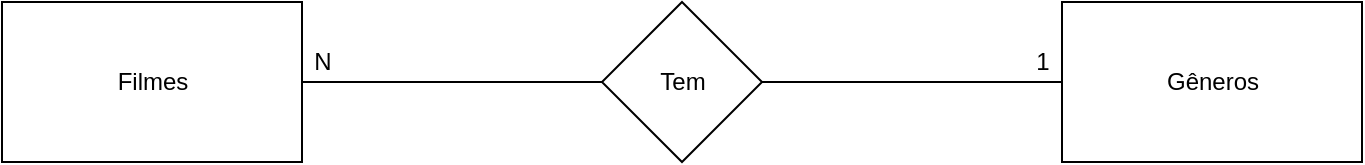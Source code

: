 <mxfile version="14.1.8" type="device"><diagram id="ZZUbkCrLPFZlqJGfF9CO" name="Página-1"><mxGraphModel dx="852" dy="494" grid="1" gridSize="10" guides="1" tooltips="1" connect="1" arrows="1" fold="1" page="1" pageScale="1" pageWidth="827" pageHeight="1169" math="0" shadow="0"><root><mxCell id="0"/><mxCell id="1" parent="0"/><mxCell id="ehVt3ZifX6OncPt709A3-4" style="edgeStyle=orthogonalEdgeStyle;rounded=0;orthogonalLoop=1;jettySize=auto;html=1;exitX=1;exitY=0.5;exitDx=0;exitDy=0;entryX=0;entryY=0.5;entryDx=0;entryDy=0;endArrow=none;endFill=0;" parent="1" source="ehVt3ZifX6OncPt709A3-1" target="ehVt3ZifX6OncPt709A3-3" edge="1"><mxGeometry relative="1" as="geometry"/></mxCell><mxCell id="ehVt3ZifX6OncPt709A3-1" value="" style="rounded=0;whiteSpace=wrap;html=1;" parent="1" vertex="1"><mxGeometry x="100" y="40" width="150" height="80" as="geometry"/></mxCell><mxCell id="ehVt3ZifX6OncPt709A3-2" value="" style="rounded=0;whiteSpace=wrap;html=1;" parent="1" vertex="1"><mxGeometry x="630" y="40" width="150" height="80" as="geometry"/></mxCell><mxCell id="ehVt3ZifX6OncPt709A3-5" style="edgeStyle=orthogonalEdgeStyle;rounded=0;orthogonalLoop=1;jettySize=auto;html=1;exitX=1;exitY=0.5;exitDx=0;exitDy=0;entryX=0;entryY=0.5;entryDx=0;entryDy=0;endArrow=none;endFill=0;" parent="1" source="ehVt3ZifX6OncPt709A3-3" target="ehVt3ZifX6OncPt709A3-2" edge="1"><mxGeometry relative="1" as="geometry"/></mxCell><mxCell id="ehVt3ZifX6OncPt709A3-3" value="" style="rhombus;whiteSpace=wrap;html=1;" parent="1" vertex="1"><mxGeometry x="400" y="40" width="80" height="80" as="geometry"/></mxCell><mxCell id="ehVt3ZifX6OncPt709A3-6" value="Filmes" style="text;html=1;align=center;verticalAlign=middle;resizable=0;points=[];autosize=1;" parent="1" vertex="1"><mxGeometry x="150" y="70" width="50" height="20" as="geometry"/></mxCell><mxCell id="ehVt3ZifX6OncPt709A3-7" value="Gêneros" style="text;html=1;align=center;verticalAlign=middle;resizable=0;points=[];autosize=1;" parent="1" vertex="1"><mxGeometry x="675" y="70" width="60" height="20" as="geometry"/></mxCell><mxCell id="ehVt3ZifX6OncPt709A3-8" value="Tem" style="text;html=1;align=center;verticalAlign=middle;resizable=0;points=[];autosize=1;" parent="1" vertex="1"><mxGeometry x="420" y="70" width="40" height="20" as="geometry"/></mxCell><mxCell id="ehVt3ZifX6OncPt709A3-9" value="1" style="text;html=1;align=center;verticalAlign=middle;resizable=0;points=[];autosize=1;" parent="1" vertex="1"><mxGeometry x="610" y="60" width="20" height="20" as="geometry"/></mxCell><mxCell id="ehVt3ZifX6OncPt709A3-10" value="N" style="text;html=1;align=center;verticalAlign=middle;resizable=0;points=[];autosize=1;" parent="1" vertex="1"><mxGeometry x="250" y="60" width="20" height="20" as="geometry"/></mxCell></root></mxGraphModel></diagram></mxfile>
